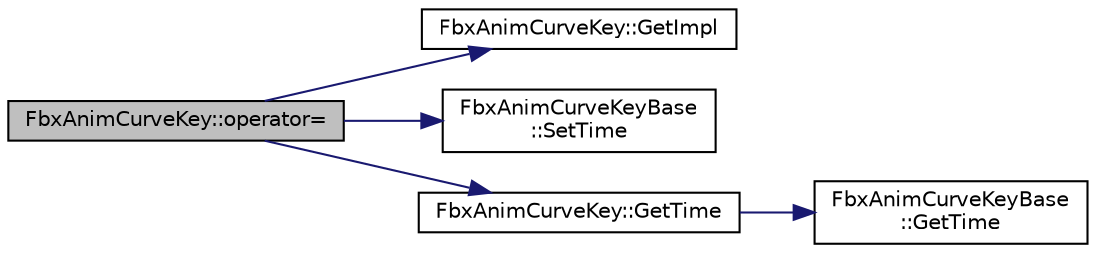 digraph "FbxAnimCurveKey::operator="
{
  edge [fontname="Helvetica",fontsize="10",labelfontname="Helvetica",labelfontsize="10"];
  node [fontname="Helvetica",fontsize="10",shape=record];
  rankdir="LR";
  Node42 [label="FbxAnimCurveKey::operator=",height=0.2,width=0.4,color="black", fillcolor="grey75", style="filled", fontcolor="black"];
  Node42 -> Node43 [color="midnightblue",fontsize="10",style="solid",fontname="Helvetica"];
  Node43 [label="FbxAnimCurveKey::GetImpl",height=0.2,width=0.4,color="black", fillcolor="white", style="filled",URL="$class_fbx_anim_curve_key.html#a21427b9606e3bb19b87f1bda1197a5eb"];
  Node42 -> Node44 [color="midnightblue",fontsize="10",style="solid",fontname="Helvetica"];
  Node44 [label="FbxAnimCurveKeyBase\l::SetTime",height=0.2,width=0.4,color="black", fillcolor="white", style="filled",URL="$class_fbx_anim_curve_key_base.html#a1c8d15159d7b00280411c08f86c951ca"];
  Node42 -> Node45 [color="midnightblue",fontsize="10",style="solid",fontname="Helvetica"];
  Node45 [label="FbxAnimCurveKey::GetTime",height=0.2,width=0.4,color="black", fillcolor="white", style="filled",URL="$class_fbx_anim_curve_key.html#aae0882b53b31502cb30ea35de028837f"];
  Node45 -> Node46 [color="midnightblue",fontsize="10",style="solid",fontname="Helvetica"];
  Node46 [label="FbxAnimCurveKeyBase\l::GetTime",height=0.2,width=0.4,color="black", fillcolor="white", style="filled",URL="$class_fbx_anim_curve_key_base.html#a3eebfd7bd2101f759269373a6c9343a2"];
}
